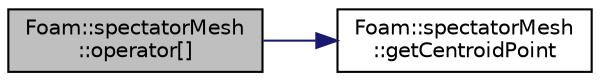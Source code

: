digraph "Foam::spectatorMesh::operator[]"
{
 // LATEX_PDF_SIZE
  edge [fontname="Helvetica",fontsize="10",labelfontname="Helvetica",labelfontsize="10"];
  node [fontname="Helvetica",fontsize="10",shape=record];
  rankdir="LR";
  Node1 [label="Foam::spectatorMesh\l::operator[]",height=0.2,width=0.4,color="black", fillcolor="grey75", style="filled", fontcolor="black",tooltip=" "];
  Node1 -> Node2 [color="midnightblue",fontsize="10",style="solid",fontname="Helvetica"];
  Node2 [label="Foam::spectatorMesh\l::getCentroidPoint",height=0.2,width=0.4,color="black", fillcolor="white", style="filled",URL="$classFoam_1_1spectatorMesh.html#a2c15594fb31a8e1ae7fa3771748fee97",tooltip=" "];
}
